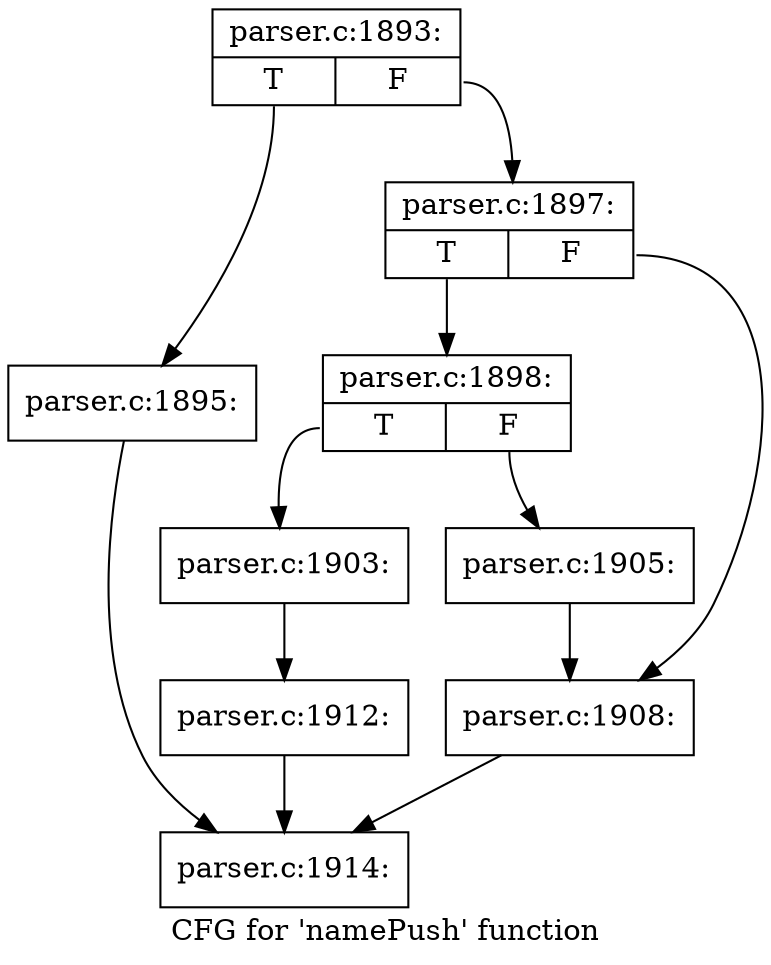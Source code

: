 digraph "CFG for 'namePush' function" {
	label="CFG for 'namePush' function";

	Node0x5774530 [shape=record,label="{parser.c:1893:|{<s0>T|<s1>F}}"];
	Node0x5774530:s0 -> Node0x5774380;
	Node0x5774530:s1 -> Node0x57743d0;
	Node0x5774380 [shape=record,label="{parser.c:1895:}"];
	Node0x5774380 -> Node0x576d530;
	Node0x57743d0 [shape=record,label="{parser.c:1897:|{<s0>T|<s1>F}}"];
	Node0x57743d0:s0 -> Node0x5775330;
	Node0x57743d0:s1 -> Node0x5775380;
	Node0x5775330 [shape=record,label="{parser.c:1898:|{<s0>T|<s1>F}}"];
	Node0x5775330:s0 -> Node0x57765b0;
	Node0x5775330:s1 -> Node0x5776600;
	Node0x57765b0 [shape=record,label="{parser.c:1903:}"];
	Node0x57765b0 -> Node0x57767f0;
	Node0x5776600 [shape=record,label="{parser.c:1905:}"];
	Node0x5776600 -> Node0x5775380;
	Node0x5775380 [shape=record,label="{parser.c:1908:}"];
	Node0x5775380 -> Node0x576d530;
	Node0x57767f0 [shape=record,label="{parser.c:1912:}"];
	Node0x57767f0 -> Node0x576d530;
	Node0x576d530 [shape=record,label="{parser.c:1914:}"];
}
